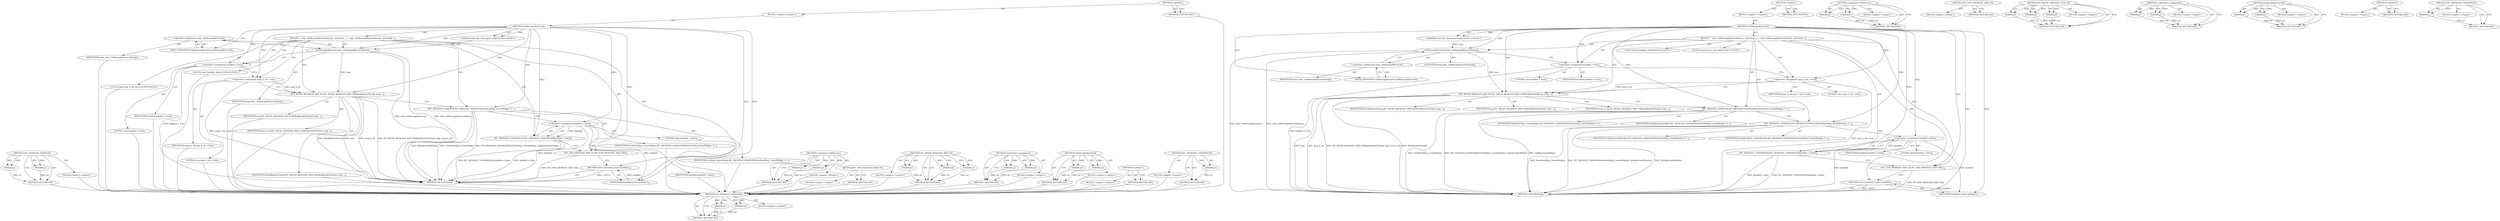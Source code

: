 digraph "IPC_MESSAGE_UNHANDLED" {
vulnerable_78 [label=<(METHOD,IPC_MESSAGE_HANDLER)>];
vulnerable_79 [label=<(PARAM,p1)>];
vulnerable_80 [label=<(PARAM,p2)>];
vulnerable_81 [label=<(BLOCK,&lt;empty&gt;,&lt;empty&gt;)>];
vulnerable_82 [label=<(METHOD_RETURN,ANY)>];
vulnerable_6 [label=<(METHOD,&lt;global&gt;)<SUB>1</SUB>>];
vulnerable_7 [label=<(BLOCK,&lt;empty&gt;,&lt;empty&gt;)<SUB>1</SUB>>];
vulnerable_8 [label=<(METHOD,OnMessageReceived)<SUB>1</SUB>>];
vulnerable_9 [label="<(PARAM,const IPC::Message&amp; msg)<SUB>1</SUB>>"];
vulnerable_10 [label=<(BLOCK,{
   sink_.OnMessageReceived(msg);

  bool hand...,{
   sink_.OnMessageReceived(msg);

  bool hand...)<SUB>1</SUB>>];
vulnerable_11 [label=<(OnMessageReceived,sink_.OnMessageReceived(msg))<SUB>2</SUB>>];
vulnerable_12 [label=<(&lt;operator&gt;.fieldAccess,sink_.OnMessageReceived)<SUB>2</SUB>>];
vulnerable_13 [label=<(IDENTIFIER,sink_,sink_.OnMessageReceived(msg))<SUB>2</SUB>>];
vulnerable_14 [label=<(FIELD_IDENTIFIER,OnMessageReceived,OnMessageReceived)<SUB>2</SUB>>];
vulnerable_15 [label=<(IDENTIFIER,msg,sink_.OnMessageReceived(msg))<SUB>2</SUB>>];
vulnerable_16 [label="<(LOCAL,bool handled: bool)<SUB>4</SUB>>"];
vulnerable_17 [label=<(&lt;operator&gt;.assignment,handled = true)<SUB>4</SUB>>];
vulnerable_18 [label=<(IDENTIFIER,handled,handled = true)<SUB>4</SUB>>];
vulnerable_19 [label=<(LITERAL,true,handled = true)<SUB>4</SUB>>];
vulnerable_20 [label="<(LOCAL,bool msg_is_ok: bool)<SUB>5</SUB>>"];
vulnerable_21 [label=<(&lt;operator&gt;.assignment,msg_is_ok = true)<SUB>5</SUB>>];
vulnerable_22 [label=<(IDENTIFIER,msg_is_ok,msg_is_ok = true)<SUB>5</SUB>>];
vulnerable_23 [label=<(LITERAL,true,msg_is_ok = true)<SUB>5</SUB>>];
vulnerable_24 [label=<(IPC_BEGIN_MESSAGE_MAP_EX,IPC_BEGIN_MESSAGE_MAP_EX(MockRenderThread, msg,...)<SUB>6</SUB>>];
vulnerable_25 [label=<(IDENTIFIER,MockRenderThread,IPC_BEGIN_MESSAGE_MAP_EX(MockRenderThread, msg,...)<SUB>6</SUB>>];
vulnerable_26 [label=<(IDENTIFIER,msg,IPC_BEGIN_MESSAGE_MAP_EX(MockRenderThread, msg,...)<SUB>6</SUB>>];
vulnerable_27 [label=<(IDENTIFIER,msg_is_ok,IPC_BEGIN_MESSAGE_MAP_EX(MockRenderThread, msg,...)<SUB>6</SUB>>];
vulnerable_28 [label=<(IPC_MESSAGE_HANDLER,IPC_MESSAGE_HANDLER(ViewHostMsg_CreateWidget, O...)<SUB>7</SUB>>];
vulnerable_29 [label=<(IDENTIFIER,ViewHostMsg_CreateWidget,IPC_MESSAGE_HANDLER(ViewHostMsg_CreateWidget, O...)<SUB>7</SUB>>];
vulnerable_30 [label=<(IDENTIFIER,OnMsgCreateWidget,IPC_MESSAGE_HANDLER(ViewHostMsg_CreateWidget, O...)<SUB>7</SUB>>];
vulnerable_31 [label=<(IPC_MESSAGE_UNHANDLED,IPC_MESSAGE_UNHANDLED(handled = false))<SUB>8</SUB>>];
vulnerable_32 [label=<(&lt;operator&gt;.assignment,handled = false)<SUB>8</SUB>>];
vulnerable_33 [label=<(IDENTIFIER,handled,handled = false)<SUB>8</SUB>>];
vulnerable_34 [label=<(LITERAL,false,handled = false)<SUB>8</SUB>>];
vulnerable_35 [label=<(IPC_END_MESSAGE_MAP_EX,IPC_END_MESSAGE_MAP_EX())<SUB>9</SUB>>];
vulnerable_36 [label=<(RETURN,return handled;,return handled;)<SUB>10</SUB>>];
vulnerable_37 [label=<(IDENTIFIER,handled,return handled;)<SUB>10</SUB>>];
vulnerable_38 [label=<(METHOD_RETURN,bool)<SUB>1</SUB>>];
vulnerable_40 [label=<(METHOD_RETURN,ANY)<SUB>1</SUB>>];
vulnerable_62 [label=<(METHOD,&lt;operator&gt;.fieldAccess)>];
vulnerable_63 [label=<(PARAM,p1)>];
vulnerable_64 [label=<(PARAM,p2)>];
vulnerable_65 [label=<(BLOCK,&lt;empty&gt;,&lt;empty&gt;)>];
vulnerable_66 [label=<(METHOD_RETURN,ANY)>];
vulnerable_87 [label=<(METHOD,IPC_END_MESSAGE_MAP_EX)>];
vulnerable_88 [label=<(BLOCK,&lt;empty&gt;,&lt;empty&gt;)>];
vulnerable_89 [label=<(METHOD_RETURN,ANY)>];
vulnerable_72 [label=<(METHOD,IPC_BEGIN_MESSAGE_MAP_EX)>];
vulnerable_73 [label=<(PARAM,p1)>];
vulnerable_74 [label=<(PARAM,p2)>];
vulnerable_75 [label=<(PARAM,p3)>];
vulnerable_76 [label=<(BLOCK,&lt;empty&gt;,&lt;empty&gt;)>];
vulnerable_77 [label=<(METHOD_RETURN,ANY)>];
vulnerable_67 [label=<(METHOD,&lt;operator&gt;.assignment)>];
vulnerable_68 [label=<(PARAM,p1)>];
vulnerable_69 [label=<(PARAM,p2)>];
vulnerable_70 [label=<(BLOCK,&lt;empty&gt;,&lt;empty&gt;)>];
vulnerable_71 [label=<(METHOD_RETURN,ANY)>];
vulnerable_57 [label=<(METHOD,OnMessageReceived)>];
vulnerable_58 [label=<(PARAM,p1)>];
vulnerable_59 [label=<(PARAM,p2)>];
vulnerable_60 [label=<(BLOCK,&lt;empty&gt;,&lt;empty&gt;)>];
vulnerable_61 [label=<(METHOD_RETURN,ANY)>];
vulnerable_51 [label=<(METHOD,&lt;global&gt;)<SUB>1</SUB>>];
vulnerable_52 [label=<(BLOCK,&lt;empty&gt;,&lt;empty&gt;)>];
vulnerable_53 [label=<(METHOD_RETURN,ANY)>];
vulnerable_83 [label=<(METHOD,IPC_MESSAGE_UNHANDLED)>];
vulnerable_84 [label=<(PARAM,p1)>];
vulnerable_85 [label=<(BLOCK,&lt;empty&gt;,&lt;empty&gt;)>];
vulnerable_86 [label=<(METHOD_RETURN,ANY)>];
fixed_81 [label=<(METHOD,IPC_MESSAGE_HANDLER)>];
fixed_82 [label=<(PARAM,p1)>];
fixed_83 [label=<(PARAM,p2)>];
fixed_84 [label=<(BLOCK,&lt;empty&gt;,&lt;empty&gt;)>];
fixed_85 [label=<(METHOD_RETURN,ANY)>];
fixed_6 [label=<(METHOD,&lt;global&gt;)<SUB>1</SUB>>];
fixed_7 [label=<(BLOCK,&lt;empty&gt;,&lt;empty&gt;)<SUB>1</SUB>>];
fixed_8 [label=<(METHOD,OnMessageReceived)<SUB>1</SUB>>];
fixed_9 [label="<(PARAM,const IPC::Message&amp; msg)<SUB>1</SUB>>"];
fixed_10 [label=<(BLOCK,{
   sink_.OnMessageReceived(msg);

  bool hand...,{
   sink_.OnMessageReceived(msg);

  bool hand...)<SUB>1</SUB>>];
fixed_11 [label=<(OnMessageReceived,sink_.OnMessageReceived(msg))<SUB>2</SUB>>];
fixed_12 [label=<(&lt;operator&gt;.fieldAccess,sink_.OnMessageReceived)<SUB>2</SUB>>];
fixed_13 [label=<(IDENTIFIER,sink_,sink_.OnMessageReceived(msg))<SUB>2</SUB>>];
fixed_14 [label=<(FIELD_IDENTIFIER,OnMessageReceived,OnMessageReceived)<SUB>2</SUB>>];
fixed_15 [label=<(IDENTIFIER,msg,sink_.OnMessageReceived(msg))<SUB>2</SUB>>];
fixed_16 [label="<(LOCAL,bool handled: bool)<SUB>4</SUB>>"];
fixed_17 [label=<(&lt;operator&gt;.assignment,handled = true)<SUB>4</SUB>>];
fixed_18 [label=<(IDENTIFIER,handled,handled = true)<SUB>4</SUB>>];
fixed_19 [label=<(LITERAL,true,handled = true)<SUB>4</SUB>>];
fixed_20 [label="<(LOCAL,bool msg_is_ok: bool)<SUB>5</SUB>>"];
fixed_21 [label=<(&lt;operator&gt;.assignment,msg_is_ok = true)<SUB>5</SUB>>];
fixed_22 [label=<(IDENTIFIER,msg_is_ok,msg_is_ok = true)<SUB>5</SUB>>];
fixed_23 [label=<(LITERAL,true,msg_is_ok = true)<SUB>5</SUB>>];
fixed_24 [label=<(IPC_BEGIN_MESSAGE_MAP_EX,IPC_BEGIN_MESSAGE_MAP_EX(MockRenderThread, msg,...)<SUB>6</SUB>>];
fixed_25 [label=<(IDENTIFIER,MockRenderThread,IPC_BEGIN_MESSAGE_MAP_EX(MockRenderThread, msg,...)<SUB>6</SUB>>];
fixed_26 [label=<(IDENTIFIER,msg,IPC_BEGIN_MESSAGE_MAP_EX(MockRenderThread, msg,...)<SUB>6</SUB>>];
fixed_27 [label=<(IDENTIFIER,msg_is_ok,IPC_BEGIN_MESSAGE_MAP_EX(MockRenderThread, msg,...)<SUB>6</SUB>>];
fixed_28 [label=<(IPC_MESSAGE_HANDLER,IPC_MESSAGE_HANDLER(ViewHostMsg_CreateWidget, O...)<SUB>7</SUB>>];
fixed_29 [label=<(IDENTIFIER,ViewHostMsg_CreateWidget,IPC_MESSAGE_HANDLER(ViewHostMsg_CreateWidget, O...)<SUB>7</SUB>>];
fixed_30 [label=<(IDENTIFIER,OnMsgCreateWidget,IPC_MESSAGE_HANDLER(ViewHostMsg_CreateWidget, O...)<SUB>7</SUB>>];
fixed_31 [label=<(IPC_MESSAGE_HANDLER,IPC_MESSAGE_HANDLER(ViewHostMsg_CreateWindow, O...)<SUB>8</SUB>>];
fixed_32 [label=<(IDENTIFIER,ViewHostMsg_CreateWindow,IPC_MESSAGE_HANDLER(ViewHostMsg_CreateWindow, O...)<SUB>8</SUB>>];
fixed_33 [label=<(IDENTIFIER,OnMsgCreateWindow,IPC_MESSAGE_HANDLER(ViewHostMsg_CreateWindow, O...)<SUB>8</SUB>>];
fixed_34 [label=<(IPC_MESSAGE_UNHANDLED,IPC_MESSAGE_UNHANDLED(handled = false))<SUB>9</SUB>>];
fixed_35 [label=<(&lt;operator&gt;.assignment,handled = false)<SUB>9</SUB>>];
fixed_36 [label=<(IDENTIFIER,handled,handled = false)<SUB>9</SUB>>];
fixed_37 [label=<(LITERAL,false,handled = false)<SUB>9</SUB>>];
fixed_38 [label=<(IPC_END_MESSAGE_MAP_EX,IPC_END_MESSAGE_MAP_EX())<SUB>10</SUB>>];
fixed_39 [label=<(RETURN,return handled;,return handled;)<SUB>11</SUB>>];
fixed_40 [label=<(IDENTIFIER,handled,return handled;)<SUB>11</SUB>>];
fixed_41 [label=<(METHOD_RETURN,bool)<SUB>1</SUB>>];
fixed_43 [label=<(METHOD_RETURN,ANY)<SUB>1</SUB>>];
fixed_65 [label=<(METHOD,&lt;operator&gt;.fieldAccess)>];
fixed_66 [label=<(PARAM,p1)>];
fixed_67 [label=<(PARAM,p2)>];
fixed_68 [label=<(BLOCK,&lt;empty&gt;,&lt;empty&gt;)>];
fixed_69 [label=<(METHOD_RETURN,ANY)>];
fixed_90 [label=<(METHOD,IPC_END_MESSAGE_MAP_EX)>];
fixed_91 [label=<(BLOCK,&lt;empty&gt;,&lt;empty&gt;)>];
fixed_92 [label=<(METHOD_RETURN,ANY)>];
fixed_75 [label=<(METHOD,IPC_BEGIN_MESSAGE_MAP_EX)>];
fixed_76 [label=<(PARAM,p1)>];
fixed_77 [label=<(PARAM,p2)>];
fixed_78 [label=<(PARAM,p3)>];
fixed_79 [label=<(BLOCK,&lt;empty&gt;,&lt;empty&gt;)>];
fixed_80 [label=<(METHOD_RETURN,ANY)>];
fixed_70 [label=<(METHOD,&lt;operator&gt;.assignment)>];
fixed_71 [label=<(PARAM,p1)>];
fixed_72 [label=<(PARAM,p2)>];
fixed_73 [label=<(BLOCK,&lt;empty&gt;,&lt;empty&gt;)>];
fixed_74 [label=<(METHOD_RETURN,ANY)>];
fixed_60 [label=<(METHOD,OnMessageReceived)>];
fixed_61 [label=<(PARAM,p1)>];
fixed_62 [label=<(PARAM,p2)>];
fixed_63 [label=<(BLOCK,&lt;empty&gt;,&lt;empty&gt;)>];
fixed_64 [label=<(METHOD_RETURN,ANY)>];
fixed_54 [label=<(METHOD,&lt;global&gt;)<SUB>1</SUB>>];
fixed_55 [label=<(BLOCK,&lt;empty&gt;,&lt;empty&gt;)>];
fixed_56 [label=<(METHOD_RETURN,ANY)>];
fixed_86 [label=<(METHOD,IPC_MESSAGE_UNHANDLED)>];
fixed_87 [label=<(PARAM,p1)>];
fixed_88 [label=<(BLOCK,&lt;empty&gt;,&lt;empty&gt;)>];
fixed_89 [label=<(METHOD_RETURN,ANY)>];
vulnerable_78 -> vulnerable_79  [key=0, label="AST: "];
vulnerable_78 -> vulnerable_79  [key=1, label="DDG: "];
vulnerable_78 -> vulnerable_81  [key=0, label="AST: "];
vulnerable_78 -> vulnerable_80  [key=0, label="AST: "];
vulnerable_78 -> vulnerable_80  [key=1, label="DDG: "];
vulnerable_78 -> vulnerable_82  [key=0, label="AST: "];
vulnerable_78 -> vulnerable_82  [key=1, label="CFG: "];
vulnerable_79 -> vulnerable_82  [key=0, label="DDG: p1"];
vulnerable_80 -> vulnerable_82  [key=0, label="DDG: p2"];
vulnerable_81 -> fixed_81  [key=0];
vulnerable_82 -> fixed_81  [key=0];
vulnerable_6 -> vulnerable_7  [key=0, label="AST: "];
vulnerable_6 -> vulnerable_40  [key=0, label="AST: "];
vulnerable_6 -> vulnerable_40  [key=1, label="CFG: "];
vulnerable_7 -> vulnerable_8  [key=0, label="AST: "];
vulnerable_8 -> vulnerable_9  [key=0, label="AST: "];
vulnerable_8 -> vulnerable_9  [key=1, label="DDG: "];
vulnerable_8 -> vulnerable_10  [key=0, label="AST: "];
vulnerable_8 -> vulnerable_38  [key=0, label="AST: "];
vulnerable_8 -> vulnerable_14  [key=0, label="CFG: "];
vulnerable_8 -> vulnerable_17  [key=0, label="DDG: "];
vulnerable_8 -> vulnerable_21  [key=0, label="DDG: "];
vulnerable_8 -> vulnerable_35  [key=0, label="DDG: "];
vulnerable_8 -> vulnerable_11  [key=0, label="DDG: "];
vulnerable_8 -> vulnerable_24  [key=0, label="DDG: "];
vulnerable_8 -> vulnerable_28  [key=0, label="DDG: "];
vulnerable_8 -> vulnerable_31  [key=0, label="DDG: "];
vulnerable_8 -> vulnerable_37  [key=0, label="DDG: "];
vulnerable_8 -> vulnerable_32  [key=0, label="DDG: "];
vulnerable_9 -> vulnerable_11  [key=0, label="DDG: msg"];
vulnerable_10 -> vulnerable_11  [key=0, label="AST: "];
vulnerable_10 -> vulnerable_16  [key=0, label="AST: "];
vulnerable_10 -> vulnerable_17  [key=0, label="AST: "];
vulnerable_10 -> vulnerable_20  [key=0, label="AST: "];
vulnerable_10 -> vulnerable_21  [key=0, label="AST: "];
vulnerable_10 -> vulnerable_24  [key=0, label="AST: "];
vulnerable_10 -> vulnerable_28  [key=0, label="AST: "];
vulnerable_10 -> vulnerable_31  [key=0, label="AST: "];
vulnerable_10 -> vulnerable_35  [key=0, label="AST: "];
vulnerable_10 -> vulnerable_36  [key=0, label="AST: "];
vulnerable_11 -> vulnerable_12  [key=0, label="AST: "];
vulnerable_11 -> vulnerable_15  [key=0, label="AST: "];
vulnerable_11 -> vulnerable_17  [key=0, label="CFG: "];
vulnerable_11 -> vulnerable_38  [key=0, label="DDG: sink_.OnMessageReceived"];
vulnerable_11 -> vulnerable_38  [key=1, label="DDG: sink_.OnMessageReceived(msg)"];
vulnerable_11 -> vulnerable_24  [key=0, label="DDG: msg"];
vulnerable_12 -> vulnerable_13  [key=0, label="AST: "];
vulnerable_12 -> vulnerable_14  [key=0, label="AST: "];
vulnerable_12 -> vulnerable_11  [key=0, label="CFG: "];
vulnerable_13 -> fixed_81  [key=0];
vulnerable_14 -> vulnerable_12  [key=0, label="CFG: "];
vulnerable_15 -> fixed_81  [key=0];
vulnerable_16 -> fixed_81  [key=0];
vulnerable_17 -> vulnerable_18  [key=0, label="AST: "];
vulnerable_17 -> vulnerable_19  [key=0, label="AST: "];
vulnerable_17 -> vulnerable_21  [key=0, label="CFG: "];
vulnerable_17 -> vulnerable_38  [key=0, label="DDG: handled = true"];
vulnerable_18 -> fixed_81  [key=0];
vulnerable_19 -> fixed_81  [key=0];
vulnerable_20 -> fixed_81  [key=0];
vulnerable_21 -> vulnerable_22  [key=0, label="AST: "];
vulnerable_21 -> vulnerable_23  [key=0, label="AST: "];
vulnerable_21 -> vulnerable_24  [key=0, label="CFG: "];
vulnerable_21 -> vulnerable_24  [key=1, label="DDG: msg_is_ok"];
vulnerable_21 -> vulnerable_38  [key=0, label="DDG: msg_is_ok = true"];
vulnerable_22 -> fixed_81  [key=0];
vulnerable_23 -> fixed_81  [key=0];
vulnerable_24 -> vulnerable_25  [key=0, label="AST: "];
vulnerable_24 -> vulnerable_26  [key=0, label="AST: "];
vulnerable_24 -> vulnerable_27  [key=0, label="AST: "];
vulnerable_24 -> vulnerable_28  [key=0, label="CFG: "];
vulnerable_24 -> vulnerable_38  [key=0, label="DDG: msg"];
vulnerable_24 -> vulnerable_38  [key=1, label="DDG: msg_is_ok"];
vulnerable_24 -> vulnerable_38  [key=2, label="DDG: IPC_BEGIN_MESSAGE_MAP_EX(MockRenderThread, msg, msg_is_ok)"];
vulnerable_24 -> vulnerable_38  [key=3, label="DDG: MockRenderThread"];
vulnerable_25 -> fixed_81  [key=0];
vulnerable_26 -> fixed_81  [key=0];
vulnerable_27 -> fixed_81  [key=0];
vulnerable_28 -> vulnerable_29  [key=0, label="AST: "];
vulnerable_28 -> vulnerable_30  [key=0, label="AST: "];
vulnerable_28 -> vulnerable_32  [key=0, label="CFG: "];
vulnerable_28 -> vulnerable_38  [key=0, label="DDG: ViewHostMsg_CreateWidget"];
vulnerable_28 -> vulnerable_38  [key=1, label="DDG: IPC_MESSAGE_HANDLER(ViewHostMsg_CreateWidget, OnMsgCreateWidget)"];
vulnerable_28 -> vulnerable_38  [key=2, label="DDG: OnMsgCreateWidget"];
vulnerable_29 -> fixed_81  [key=0];
vulnerable_30 -> fixed_81  [key=0];
vulnerable_31 -> vulnerable_32  [key=0, label="AST: "];
vulnerable_31 -> vulnerable_35  [key=0, label="CFG: "];
vulnerable_31 -> vulnerable_38  [key=0, label="DDG: handled = false"];
vulnerable_31 -> vulnerable_38  [key=1, label="DDG: IPC_MESSAGE_UNHANDLED(handled = false)"];
vulnerable_32 -> vulnerable_33  [key=0, label="AST: "];
vulnerable_32 -> vulnerable_34  [key=0, label="AST: "];
vulnerable_32 -> vulnerable_31  [key=0, label="CFG: "];
vulnerable_32 -> vulnerable_31  [key=1, label="DDG: handled"];
vulnerable_32 -> vulnerable_38  [key=0, label="DDG: handled"];
vulnerable_32 -> vulnerable_37  [key=0, label="DDG: handled"];
vulnerable_33 -> fixed_81  [key=0];
vulnerable_34 -> fixed_81  [key=0];
vulnerable_35 -> vulnerable_36  [key=0, label="CFG: "];
vulnerable_35 -> vulnerable_38  [key=0, label="DDG: IPC_END_MESSAGE_MAP_EX()"];
vulnerable_36 -> vulnerable_37  [key=0, label="AST: "];
vulnerable_36 -> vulnerable_38  [key=0, label="CFG: "];
vulnerable_36 -> vulnerable_38  [key=1, label="DDG: &lt;RET&gt;"];
vulnerable_37 -> vulnerable_36  [key=0, label="DDG: handled"];
vulnerable_38 -> fixed_81  [key=0];
vulnerable_40 -> fixed_81  [key=0];
vulnerable_62 -> vulnerable_63  [key=0, label="AST: "];
vulnerable_62 -> vulnerable_63  [key=1, label="DDG: "];
vulnerable_62 -> vulnerable_65  [key=0, label="AST: "];
vulnerable_62 -> vulnerable_64  [key=0, label="AST: "];
vulnerable_62 -> vulnerable_64  [key=1, label="DDG: "];
vulnerable_62 -> vulnerable_66  [key=0, label="AST: "];
vulnerable_62 -> vulnerable_66  [key=1, label="CFG: "];
vulnerable_63 -> vulnerable_66  [key=0, label="DDG: p1"];
vulnerable_64 -> vulnerable_66  [key=0, label="DDG: p2"];
vulnerable_65 -> fixed_81  [key=0];
vulnerable_66 -> fixed_81  [key=0];
vulnerable_87 -> vulnerable_88  [key=0, label="AST: "];
vulnerable_87 -> vulnerable_89  [key=0, label="AST: "];
vulnerable_87 -> vulnerable_89  [key=1, label="CFG: "];
vulnerable_88 -> fixed_81  [key=0];
vulnerable_89 -> fixed_81  [key=0];
vulnerable_72 -> vulnerable_73  [key=0, label="AST: "];
vulnerable_72 -> vulnerable_73  [key=1, label="DDG: "];
vulnerable_72 -> vulnerable_76  [key=0, label="AST: "];
vulnerable_72 -> vulnerable_74  [key=0, label="AST: "];
vulnerable_72 -> vulnerable_74  [key=1, label="DDG: "];
vulnerable_72 -> vulnerable_77  [key=0, label="AST: "];
vulnerable_72 -> vulnerable_77  [key=1, label="CFG: "];
vulnerable_72 -> vulnerable_75  [key=0, label="AST: "];
vulnerable_72 -> vulnerable_75  [key=1, label="DDG: "];
vulnerable_73 -> vulnerable_77  [key=0, label="DDG: p1"];
vulnerable_74 -> vulnerable_77  [key=0, label="DDG: p2"];
vulnerable_75 -> vulnerable_77  [key=0, label="DDG: p3"];
vulnerable_76 -> fixed_81  [key=0];
vulnerable_77 -> fixed_81  [key=0];
vulnerable_67 -> vulnerable_68  [key=0, label="AST: "];
vulnerable_67 -> vulnerable_68  [key=1, label="DDG: "];
vulnerable_67 -> vulnerable_70  [key=0, label="AST: "];
vulnerable_67 -> vulnerable_69  [key=0, label="AST: "];
vulnerable_67 -> vulnerable_69  [key=1, label="DDG: "];
vulnerable_67 -> vulnerable_71  [key=0, label="AST: "];
vulnerable_67 -> vulnerable_71  [key=1, label="CFG: "];
vulnerable_68 -> vulnerable_71  [key=0, label="DDG: p1"];
vulnerable_69 -> vulnerable_71  [key=0, label="DDG: p2"];
vulnerable_70 -> fixed_81  [key=0];
vulnerable_71 -> fixed_81  [key=0];
vulnerable_57 -> vulnerable_58  [key=0, label="AST: "];
vulnerable_57 -> vulnerable_58  [key=1, label="DDG: "];
vulnerable_57 -> vulnerable_60  [key=0, label="AST: "];
vulnerable_57 -> vulnerable_59  [key=0, label="AST: "];
vulnerable_57 -> vulnerable_59  [key=1, label="DDG: "];
vulnerable_57 -> vulnerable_61  [key=0, label="AST: "];
vulnerable_57 -> vulnerable_61  [key=1, label="CFG: "];
vulnerable_58 -> vulnerable_61  [key=0, label="DDG: p1"];
vulnerable_59 -> vulnerable_61  [key=0, label="DDG: p2"];
vulnerable_60 -> fixed_81  [key=0];
vulnerable_61 -> fixed_81  [key=0];
vulnerable_51 -> vulnerable_52  [key=0, label="AST: "];
vulnerable_51 -> vulnerable_53  [key=0, label="AST: "];
vulnerable_51 -> vulnerable_53  [key=1, label="CFG: "];
vulnerable_52 -> fixed_81  [key=0];
vulnerable_53 -> fixed_81  [key=0];
vulnerable_83 -> vulnerable_84  [key=0, label="AST: "];
vulnerable_83 -> vulnerable_84  [key=1, label="DDG: "];
vulnerable_83 -> vulnerable_85  [key=0, label="AST: "];
vulnerable_83 -> vulnerable_86  [key=0, label="AST: "];
vulnerable_83 -> vulnerable_86  [key=1, label="CFG: "];
vulnerable_84 -> vulnerable_86  [key=0, label="DDG: p1"];
vulnerable_85 -> fixed_81  [key=0];
vulnerable_86 -> fixed_81  [key=0];
fixed_81 -> fixed_82  [key=0, label="AST: "];
fixed_81 -> fixed_82  [key=1, label="DDG: "];
fixed_81 -> fixed_84  [key=0, label="AST: "];
fixed_81 -> fixed_83  [key=0, label="AST: "];
fixed_81 -> fixed_83  [key=1, label="DDG: "];
fixed_81 -> fixed_85  [key=0, label="AST: "];
fixed_81 -> fixed_85  [key=1, label="CFG: "];
fixed_82 -> fixed_85  [key=0, label="DDG: p1"];
fixed_83 -> fixed_85  [key=0, label="DDG: p2"];
fixed_6 -> fixed_7  [key=0, label="AST: "];
fixed_6 -> fixed_43  [key=0, label="AST: "];
fixed_6 -> fixed_43  [key=1, label="CFG: "];
fixed_7 -> fixed_8  [key=0, label="AST: "];
fixed_8 -> fixed_9  [key=0, label="AST: "];
fixed_8 -> fixed_9  [key=1, label="DDG: "];
fixed_8 -> fixed_10  [key=0, label="AST: "];
fixed_8 -> fixed_41  [key=0, label="AST: "];
fixed_8 -> fixed_14  [key=0, label="CFG: "];
fixed_8 -> fixed_17  [key=0, label="DDG: "];
fixed_8 -> fixed_21  [key=0, label="DDG: "];
fixed_8 -> fixed_38  [key=0, label="DDG: "];
fixed_8 -> fixed_11  [key=0, label="DDG: "];
fixed_8 -> fixed_24  [key=0, label="DDG: "];
fixed_8 -> fixed_28  [key=0, label="DDG: "];
fixed_8 -> fixed_31  [key=0, label="DDG: "];
fixed_8 -> fixed_34  [key=0, label="DDG: "];
fixed_8 -> fixed_40  [key=0, label="DDG: "];
fixed_8 -> fixed_35  [key=0, label="DDG: "];
fixed_9 -> fixed_11  [key=0, label="DDG: msg"];
fixed_10 -> fixed_11  [key=0, label="AST: "];
fixed_10 -> fixed_16  [key=0, label="AST: "];
fixed_10 -> fixed_17  [key=0, label="AST: "];
fixed_10 -> fixed_20  [key=0, label="AST: "];
fixed_10 -> fixed_21  [key=0, label="AST: "];
fixed_10 -> fixed_24  [key=0, label="AST: "];
fixed_10 -> fixed_28  [key=0, label="AST: "];
fixed_10 -> fixed_31  [key=0, label="AST: "];
fixed_10 -> fixed_34  [key=0, label="AST: "];
fixed_10 -> fixed_38  [key=0, label="AST: "];
fixed_10 -> fixed_39  [key=0, label="AST: "];
fixed_11 -> fixed_12  [key=0, label="AST: "];
fixed_11 -> fixed_15  [key=0, label="AST: "];
fixed_11 -> fixed_17  [key=0, label="CFG: "];
fixed_11 -> fixed_41  [key=0, label="DDG: sink_.OnMessageReceived"];
fixed_11 -> fixed_41  [key=1, label="DDG: sink_.OnMessageReceived(msg)"];
fixed_11 -> fixed_24  [key=0, label="DDG: msg"];
fixed_12 -> fixed_13  [key=0, label="AST: "];
fixed_12 -> fixed_14  [key=0, label="AST: "];
fixed_12 -> fixed_11  [key=0, label="CFG: "];
fixed_14 -> fixed_12  [key=0, label="CFG: "];
fixed_17 -> fixed_18  [key=0, label="AST: "];
fixed_17 -> fixed_19  [key=0, label="AST: "];
fixed_17 -> fixed_21  [key=0, label="CFG: "];
fixed_17 -> fixed_41  [key=0, label="DDG: handled = true"];
fixed_21 -> fixed_22  [key=0, label="AST: "];
fixed_21 -> fixed_23  [key=0, label="AST: "];
fixed_21 -> fixed_24  [key=0, label="CFG: "];
fixed_21 -> fixed_24  [key=1, label="DDG: msg_is_ok"];
fixed_21 -> fixed_41  [key=0, label="DDG: msg_is_ok = true"];
fixed_24 -> fixed_25  [key=0, label="AST: "];
fixed_24 -> fixed_26  [key=0, label="AST: "];
fixed_24 -> fixed_27  [key=0, label="AST: "];
fixed_24 -> fixed_28  [key=0, label="CFG: "];
fixed_24 -> fixed_41  [key=0, label="DDG: msg"];
fixed_24 -> fixed_41  [key=1, label="DDG: msg_is_ok"];
fixed_24 -> fixed_41  [key=2, label="DDG: IPC_BEGIN_MESSAGE_MAP_EX(MockRenderThread, msg, msg_is_ok)"];
fixed_24 -> fixed_41  [key=3, label="DDG: MockRenderThread"];
fixed_28 -> fixed_29  [key=0, label="AST: "];
fixed_28 -> fixed_30  [key=0, label="AST: "];
fixed_28 -> fixed_31  [key=0, label="CFG: "];
fixed_28 -> fixed_41  [key=0, label="DDG: ViewHostMsg_CreateWidget"];
fixed_28 -> fixed_41  [key=1, label="DDG: IPC_MESSAGE_HANDLER(ViewHostMsg_CreateWidget, OnMsgCreateWidget)"];
fixed_28 -> fixed_41  [key=2, label="DDG: OnMsgCreateWidget"];
fixed_31 -> fixed_32  [key=0, label="AST: "];
fixed_31 -> fixed_33  [key=0, label="AST: "];
fixed_31 -> fixed_35  [key=0, label="CFG: "];
fixed_31 -> fixed_41  [key=0, label="DDG: ViewHostMsg_CreateWindow"];
fixed_31 -> fixed_41  [key=1, label="DDG: IPC_MESSAGE_HANDLER(ViewHostMsg_CreateWindow, OnMsgCreateWindow)"];
fixed_31 -> fixed_41  [key=2, label="DDG: OnMsgCreateWindow"];
fixed_34 -> fixed_35  [key=0, label="AST: "];
fixed_34 -> fixed_38  [key=0, label="CFG: "];
fixed_34 -> fixed_41  [key=0, label="DDG: handled = false"];
fixed_34 -> fixed_41  [key=1, label="DDG: IPC_MESSAGE_UNHANDLED(handled = false)"];
fixed_35 -> fixed_36  [key=0, label="AST: "];
fixed_35 -> fixed_37  [key=0, label="AST: "];
fixed_35 -> fixed_34  [key=0, label="CFG: "];
fixed_35 -> fixed_34  [key=1, label="DDG: handled"];
fixed_35 -> fixed_41  [key=0, label="DDG: handled"];
fixed_35 -> fixed_40  [key=0, label="DDG: handled"];
fixed_38 -> fixed_39  [key=0, label="CFG: "];
fixed_38 -> fixed_41  [key=0, label="DDG: IPC_END_MESSAGE_MAP_EX()"];
fixed_39 -> fixed_40  [key=0, label="AST: "];
fixed_39 -> fixed_41  [key=0, label="CFG: "];
fixed_39 -> fixed_41  [key=1, label="DDG: &lt;RET&gt;"];
fixed_40 -> fixed_39  [key=0, label="DDG: handled"];
fixed_65 -> fixed_66  [key=0, label="AST: "];
fixed_65 -> fixed_66  [key=1, label="DDG: "];
fixed_65 -> fixed_68  [key=0, label="AST: "];
fixed_65 -> fixed_67  [key=0, label="AST: "];
fixed_65 -> fixed_67  [key=1, label="DDG: "];
fixed_65 -> fixed_69  [key=0, label="AST: "];
fixed_65 -> fixed_69  [key=1, label="CFG: "];
fixed_66 -> fixed_69  [key=0, label="DDG: p1"];
fixed_67 -> fixed_69  [key=0, label="DDG: p2"];
fixed_90 -> fixed_91  [key=0, label="AST: "];
fixed_90 -> fixed_92  [key=0, label="AST: "];
fixed_90 -> fixed_92  [key=1, label="CFG: "];
fixed_75 -> fixed_76  [key=0, label="AST: "];
fixed_75 -> fixed_76  [key=1, label="DDG: "];
fixed_75 -> fixed_79  [key=0, label="AST: "];
fixed_75 -> fixed_77  [key=0, label="AST: "];
fixed_75 -> fixed_77  [key=1, label="DDG: "];
fixed_75 -> fixed_80  [key=0, label="AST: "];
fixed_75 -> fixed_80  [key=1, label="CFG: "];
fixed_75 -> fixed_78  [key=0, label="AST: "];
fixed_75 -> fixed_78  [key=1, label="DDG: "];
fixed_76 -> fixed_80  [key=0, label="DDG: p1"];
fixed_77 -> fixed_80  [key=0, label="DDG: p2"];
fixed_78 -> fixed_80  [key=0, label="DDG: p3"];
fixed_70 -> fixed_71  [key=0, label="AST: "];
fixed_70 -> fixed_71  [key=1, label="DDG: "];
fixed_70 -> fixed_73  [key=0, label="AST: "];
fixed_70 -> fixed_72  [key=0, label="AST: "];
fixed_70 -> fixed_72  [key=1, label="DDG: "];
fixed_70 -> fixed_74  [key=0, label="AST: "];
fixed_70 -> fixed_74  [key=1, label="CFG: "];
fixed_71 -> fixed_74  [key=0, label="DDG: p1"];
fixed_72 -> fixed_74  [key=0, label="DDG: p2"];
fixed_60 -> fixed_61  [key=0, label="AST: "];
fixed_60 -> fixed_61  [key=1, label="DDG: "];
fixed_60 -> fixed_63  [key=0, label="AST: "];
fixed_60 -> fixed_62  [key=0, label="AST: "];
fixed_60 -> fixed_62  [key=1, label="DDG: "];
fixed_60 -> fixed_64  [key=0, label="AST: "];
fixed_60 -> fixed_64  [key=1, label="CFG: "];
fixed_61 -> fixed_64  [key=0, label="DDG: p1"];
fixed_62 -> fixed_64  [key=0, label="DDG: p2"];
fixed_54 -> fixed_55  [key=0, label="AST: "];
fixed_54 -> fixed_56  [key=0, label="AST: "];
fixed_54 -> fixed_56  [key=1, label="CFG: "];
fixed_86 -> fixed_87  [key=0, label="AST: "];
fixed_86 -> fixed_87  [key=1, label="DDG: "];
fixed_86 -> fixed_88  [key=0, label="AST: "];
fixed_86 -> fixed_89  [key=0, label="AST: "];
fixed_86 -> fixed_89  [key=1, label="CFG: "];
fixed_87 -> fixed_89  [key=0, label="DDG: p1"];
}
